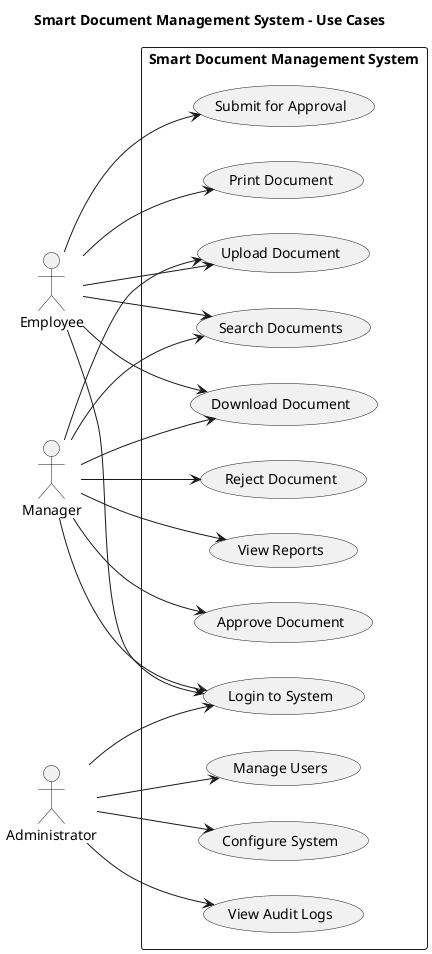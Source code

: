 @startuml UseCases

title Smart Document Management System - Use Cases

left to right direction

actor Employee as emp
actor Manager as mgr
actor Administrator as admin

rectangle "Smart Document Management System" {
    
    usecase "Login to System" as UC1
    usecase "Upload Document" as UC2
    usecase "Search Documents" as UC3
    usecase "Download Document" as UC4
    usecase "Submit for Approval" as UC5
    usecase "Print Document" as UC6
    
    usecase "Approve Document" as UC7
    usecase "Reject Document" as UC8
    usecase "View Reports" as UC9
    
    usecase "Manage Users" as UC10
    usecase "Configure System" as UC11
    usecase "View Audit Logs" as UC12
}

' Employee interactions
emp --> UC1
emp --> UC2
emp --> UC3
emp --> UC4
emp --> UC5
emp --> UC6

' Manager interactions
mgr --> UC1
mgr --> UC2
mgr --> UC3
mgr --> UC4
mgr --> UC7
mgr --> UC8
mgr --> UC9

' Administrator interactions
admin --> UC1
admin --> UC10
admin --> UC11
admin --> UC12

@enduml